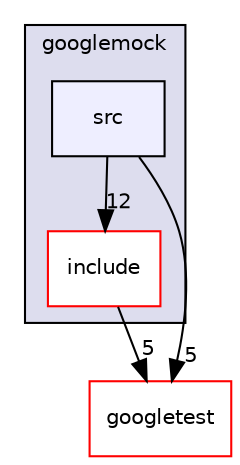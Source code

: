 digraph "build/_deps/googletest-src/googlemock/src" {
  compound=true
  node [ fontsize="10", fontname="Helvetica"];
  edge [ labelfontsize="10", labelfontname="Helvetica"];
  subgraph clusterdir_c5f655d618205cb28123d4e6a51ea001 {
    graph [ bgcolor="#ddddee", pencolor="black", label="googlemock" fontname="Helvetica", fontsize="10", URL="dir_c5f655d618205cb28123d4e6a51ea001.html"]
  dir_deb2d1c1f5c54b35245335ac08173a14 [shape=box label="include" fillcolor="white" style="filled" color="red" URL="dir_deb2d1c1f5c54b35245335ac08173a14.html"];
  dir_53c473b8e0609a1ef5367b99a55ea6e1 [shape=box, label="src", style="filled", fillcolor="#eeeeff", pencolor="black", URL="dir_53c473b8e0609a1ef5367b99a55ea6e1.html"];
  }
  dir_001a0f336d1d0a6c17b1be78e41a6b36 [shape=box label="googletest" fillcolor="white" style="filled" color="red" URL="dir_001a0f336d1d0a6c17b1be78e41a6b36.html"];
  dir_53c473b8e0609a1ef5367b99a55ea6e1->dir_001a0f336d1d0a6c17b1be78e41a6b36 [headlabel="5", labeldistance=1.5 headhref="dir_000090_000069.html"];
  dir_53c473b8e0609a1ef5367b99a55ea6e1->dir_deb2d1c1f5c54b35245335ac08173a14 [headlabel="12", labeldistance=1.5 headhref="dir_000090_000065.html"];
  dir_deb2d1c1f5c54b35245335ac08173a14->dir_001a0f336d1d0a6c17b1be78e41a6b36 [headlabel="5", labeldistance=1.5 headhref="dir_000065_000069.html"];
}
